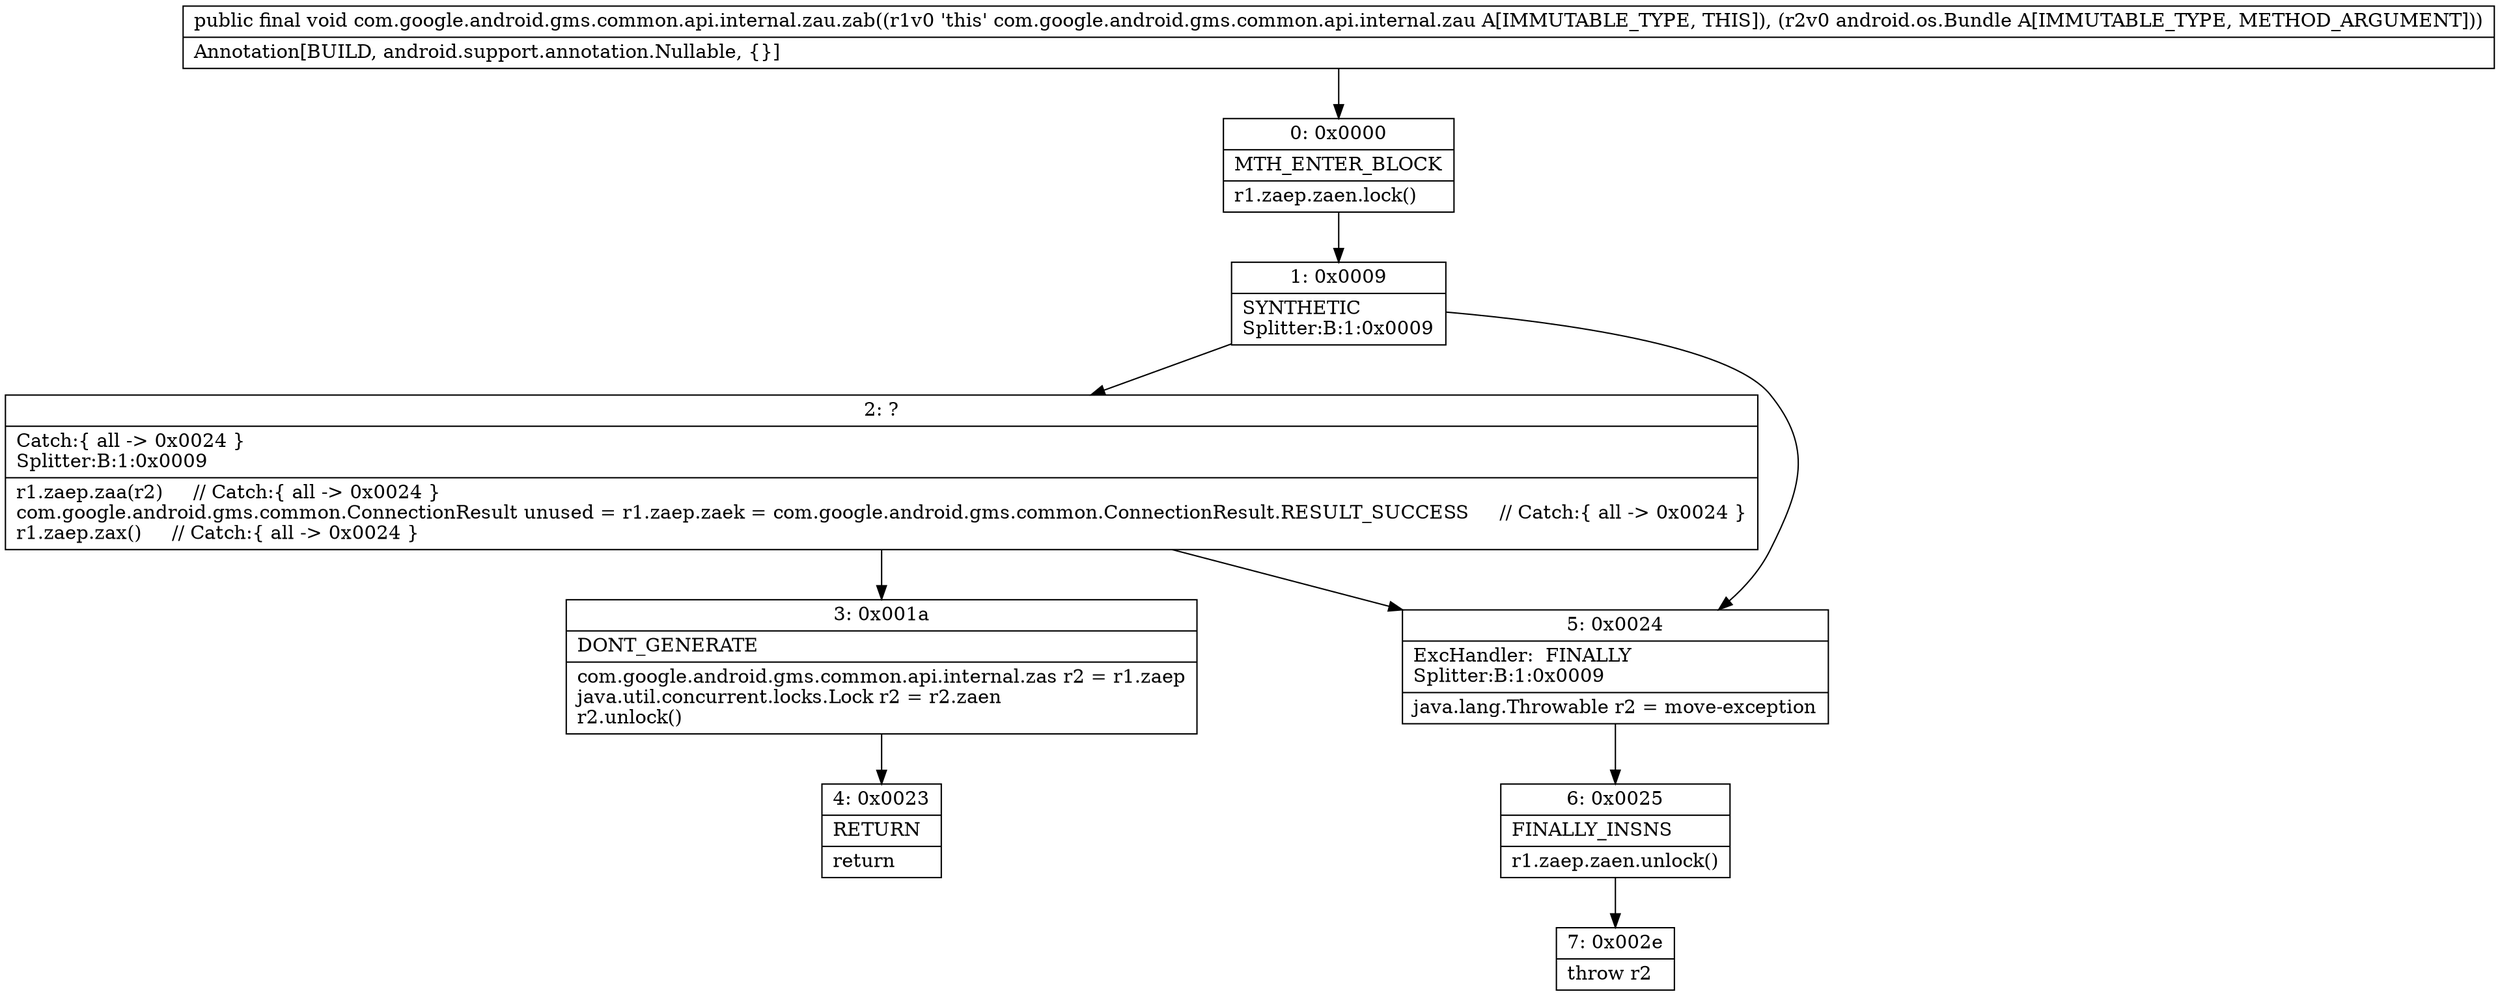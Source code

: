 digraph "CFG forcom.google.android.gms.common.api.internal.zau.zab(Landroid\/os\/Bundle;)V" {
Node_0 [shape=record,label="{0\:\ 0x0000|MTH_ENTER_BLOCK\l|r1.zaep.zaen.lock()\l}"];
Node_1 [shape=record,label="{1\:\ 0x0009|SYNTHETIC\lSplitter:B:1:0x0009\l}"];
Node_2 [shape=record,label="{2\:\ ?|Catch:\{ all \-\> 0x0024 \}\lSplitter:B:1:0x0009\l|r1.zaep.zaa(r2)     \/\/ Catch:\{ all \-\> 0x0024 \}\lcom.google.android.gms.common.ConnectionResult unused = r1.zaep.zaek = com.google.android.gms.common.ConnectionResult.RESULT_SUCCESS     \/\/ Catch:\{ all \-\> 0x0024 \}\lr1.zaep.zax()     \/\/ Catch:\{ all \-\> 0x0024 \}\l}"];
Node_3 [shape=record,label="{3\:\ 0x001a|DONT_GENERATE\l|com.google.android.gms.common.api.internal.zas r2 = r1.zaep\ljava.util.concurrent.locks.Lock r2 = r2.zaen\lr2.unlock()\l}"];
Node_4 [shape=record,label="{4\:\ 0x0023|RETURN\l|return\l}"];
Node_5 [shape=record,label="{5\:\ 0x0024|ExcHandler:  FINALLY\lSplitter:B:1:0x0009\l|java.lang.Throwable r2 = move\-exception\l}"];
Node_6 [shape=record,label="{6\:\ 0x0025|FINALLY_INSNS\l|r1.zaep.zaen.unlock()\l}"];
Node_7 [shape=record,label="{7\:\ 0x002e|throw r2\l}"];
MethodNode[shape=record,label="{public final void com.google.android.gms.common.api.internal.zau.zab((r1v0 'this' com.google.android.gms.common.api.internal.zau A[IMMUTABLE_TYPE, THIS]), (r2v0 android.os.Bundle A[IMMUTABLE_TYPE, METHOD_ARGUMENT]))  | Annotation[BUILD, android.support.annotation.Nullable, \{\}]\l}"];
MethodNode -> Node_0;
Node_0 -> Node_1;
Node_1 -> Node_2;
Node_1 -> Node_5;
Node_2 -> Node_3;
Node_2 -> Node_5;
Node_3 -> Node_4;
Node_5 -> Node_6;
Node_6 -> Node_7;
}

